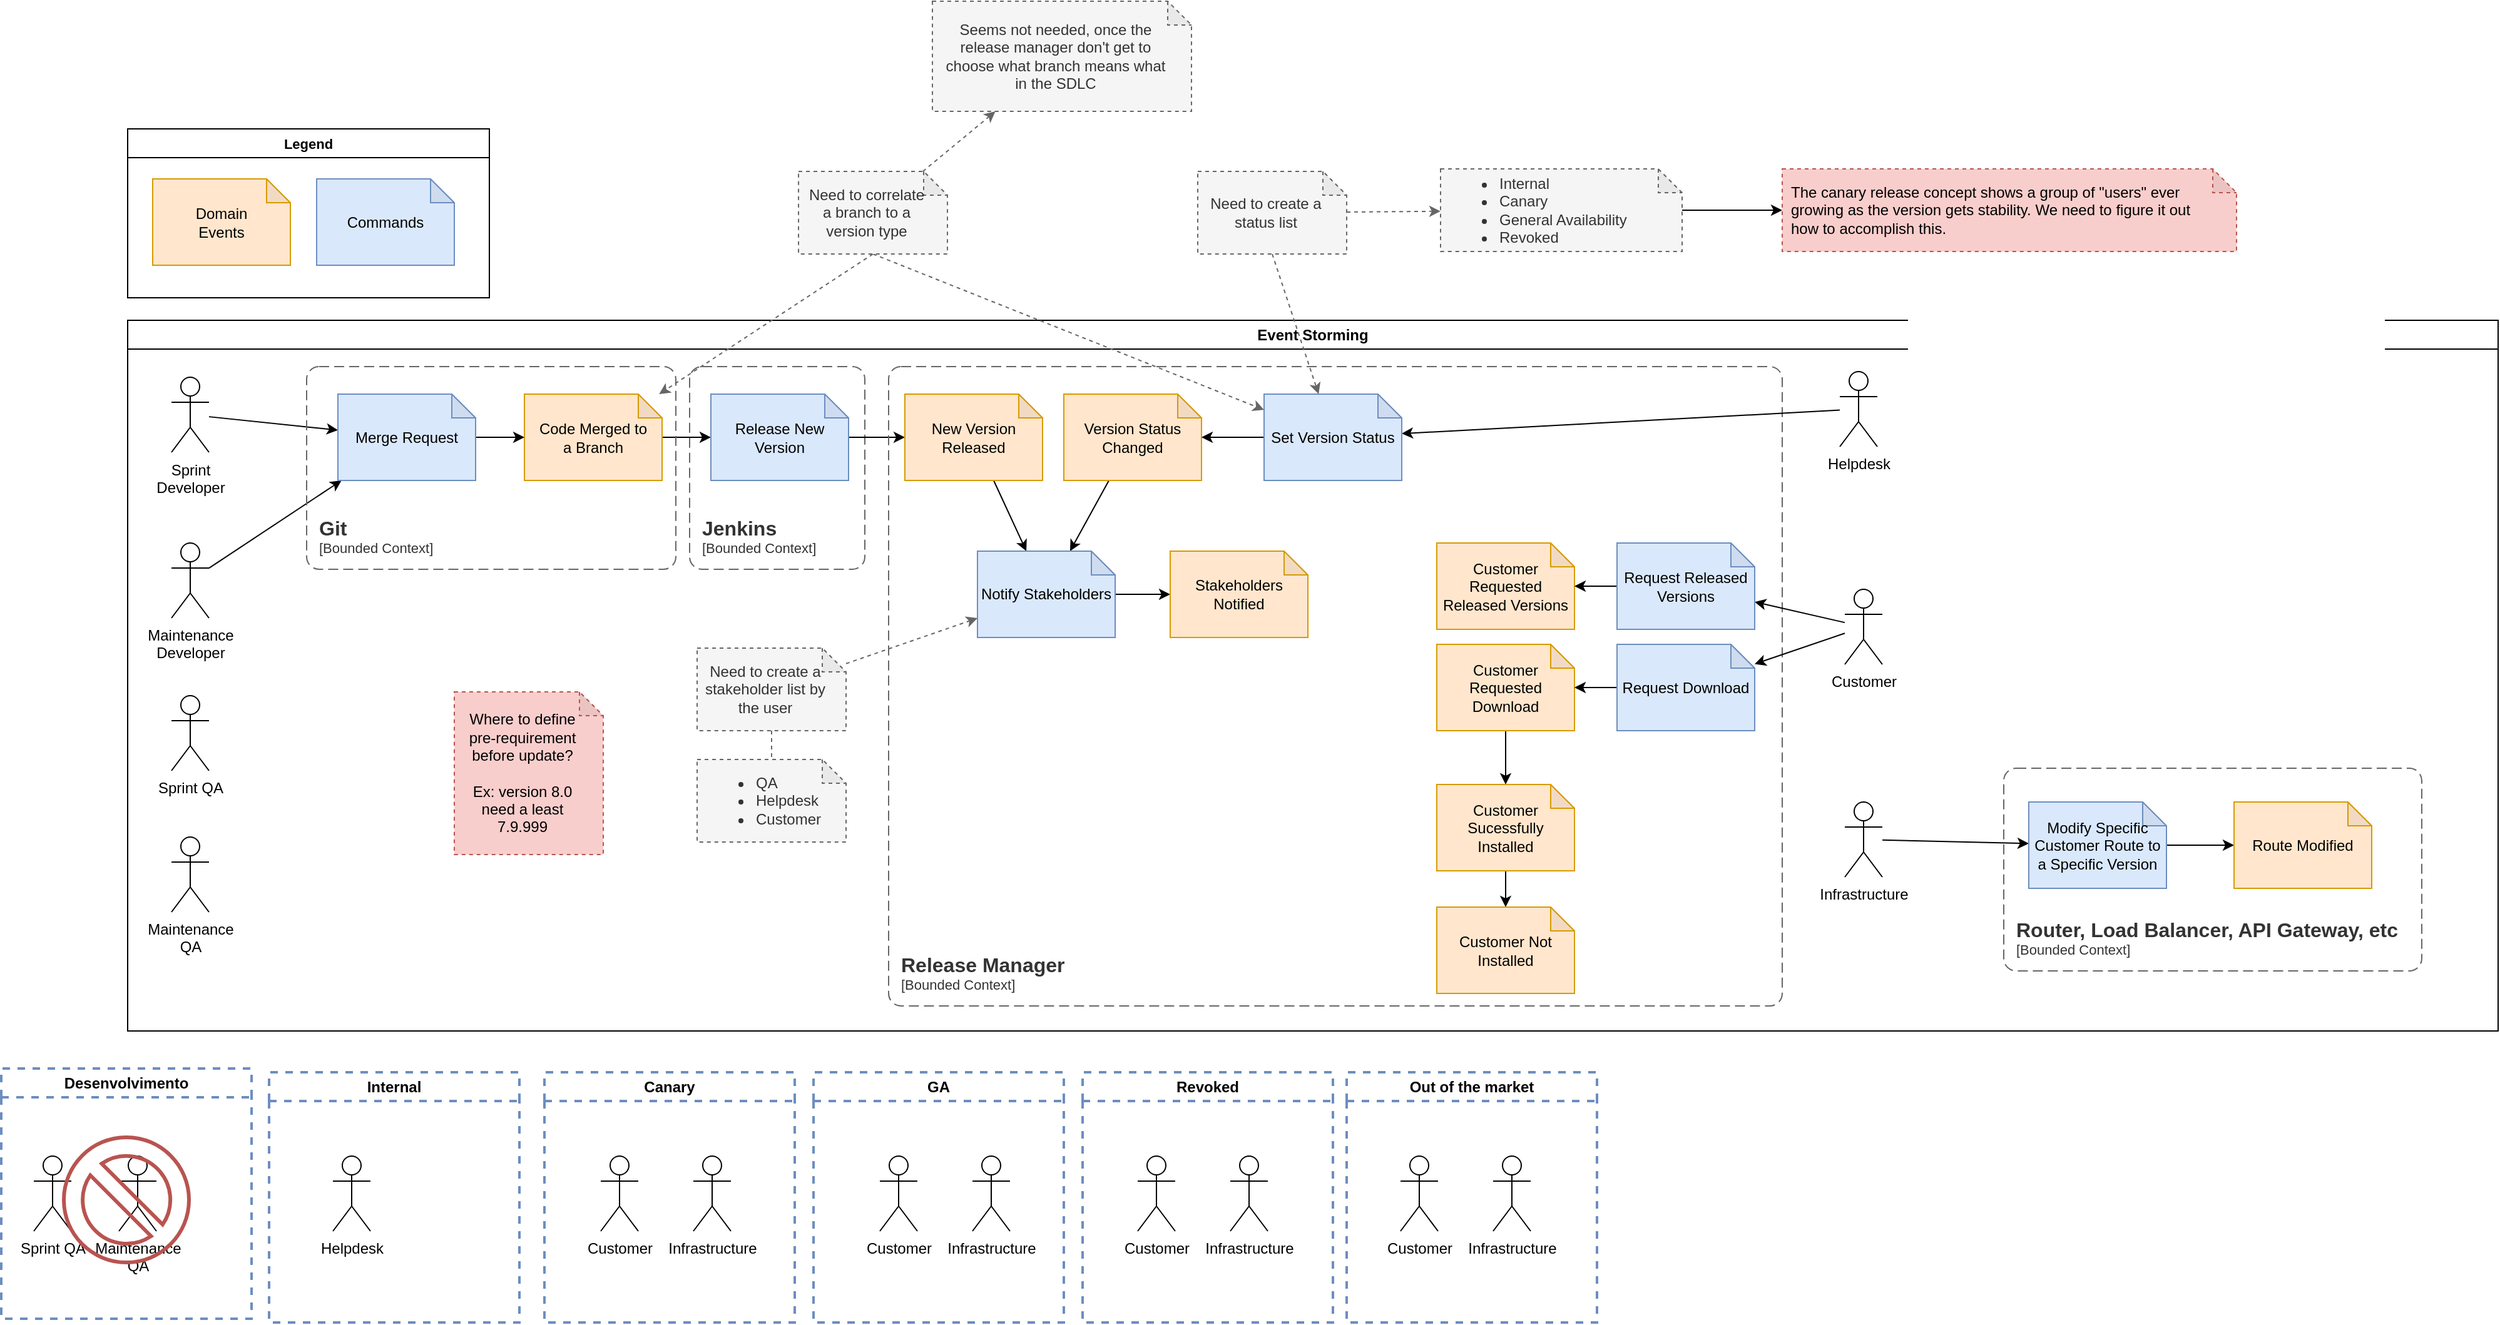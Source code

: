 <mxfile version="22.1.4" type="github" pages="3">
  <diagram name="Business" id="dzs-5oHj5AphAL6cpdhJ">
    <mxGraphModel dx="2903" dy="1352" grid="0" gridSize="10" guides="1" tooltips="1" connect="1" arrows="1" fold="1" page="0" pageScale="1" pageWidth="827" pageHeight="1169" math="0" shadow="0">
      <root>
        <mxCell id="0" />
        <mxCell id="1" parent="0" />
        <mxCell id="vdVrn63xV2FAy3u7jHGA-5" value="Event Storming" style="swimlane;whiteSpace=wrap;html=1;collapsible=0;" parent="1" vertex="1">
          <mxGeometry x="-80" y="12" width="1894" height="568" as="geometry" />
        </mxCell>
        <mxCell id="vdVrn63xV2FAy3u7jHGA-17" style="rounded=0;orthogonalLoop=1;jettySize=auto;html=1;" parent="vdVrn63xV2FAy3u7jHGA-5" source="vdVrn63xV2FAy3u7jHGA-1" target="vdVrn63xV2FAy3u7jHGA-14" edge="1">
          <mxGeometry relative="1" as="geometry" />
        </mxCell>
        <mxCell id="vdVrn63xV2FAy3u7jHGA-1" value="Sprint&lt;br&gt;Developer" style="shape=umlActor;verticalLabelPosition=bottom;verticalAlign=top;html=1;outlineConnect=0;" parent="vdVrn63xV2FAy3u7jHGA-5" vertex="1">
          <mxGeometry x="35" y="45.5" width="30" height="60" as="geometry" />
        </mxCell>
        <mxCell id="vdVrn63xV2FAy3u7jHGA-2" value="Sprint QA" style="shape=umlActor;verticalLabelPosition=bottom;verticalAlign=top;html=1;outlineConnect=0;" parent="vdVrn63xV2FAy3u7jHGA-5" vertex="1">
          <mxGeometry x="35" y="300" width="30" height="60" as="geometry" />
        </mxCell>
        <mxCell id="vdVrn63xV2FAy3u7jHGA-48" style="edgeStyle=none;shape=connector;rounded=0;orthogonalLoop=1;jettySize=auto;html=1;labelBackgroundColor=default;strokeColor=default;align=center;verticalAlign=middle;fontFamily=Helvetica;fontSize=11;fontColor=default;endArrow=classic;" parent="vdVrn63xV2FAy3u7jHGA-5" source="vdVrn63xV2FAy3u7jHGA-3" target="vdVrn63xV2FAy3u7jHGA-14" edge="1">
          <mxGeometry relative="1" as="geometry" />
        </mxCell>
        <mxCell id="vdVrn63xV2FAy3u7jHGA-3" value="Maintenance&lt;br&gt;Developer" style="shape=umlActor;verticalLabelPosition=bottom;verticalAlign=top;html=1;outlineConnect=0;" parent="vdVrn63xV2FAy3u7jHGA-5" vertex="1">
          <mxGeometry x="35" y="178" width="30" height="60" as="geometry" />
        </mxCell>
        <mxCell id="vdVrn63xV2FAy3u7jHGA-4" value="Maintenance&lt;br&gt;QA" style="shape=umlActor;verticalLabelPosition=bottom;verticalAlign=top;html=1;outlineConnect=0;" parent="vdVrn63xV2FAy3u7jHGA-5" vertex="1">
          <mxGeometry x="35" y="413" width="30" height="60" as="geometry" />
        </mxCell>
        <mxCell id="vdVrn63xV2FAy3u7jHGA-21" style="edgeStyle=none;shape=connector;rounded=0;orthogonalLoop=1;jettySize=auto;html=1;labelBackgroundColor=default;strokeColor=default;align=center;verticalAlign=middle;fontFamily=Helvetica;fontSize=11;fontColor=default;endArrow=classic;" parent="vdVrn63xV2FAy3u7jHGA-5" source="vdVrn63xV2FAy3u7jHGA-8" target="vdVrn63xV2FAy3u7jHGA-15" edge="1">
          <mxGeometry relative="1" as="geometry" />
        </mxCell>
        <mxCell id="vdVrn63xV2FAy3u7jHGA-8" value="Code Merged to&lt;br&gt;a Branch" style="shape=note;whiteSpace=wrap;html=1;backgroundOutline=1;darkOpacity=0.05;size=19;fillColor=#ffe6cc;strokeColor=#d79b00;" parent="vdVrn63xV2FAy3u7jHGA-5" vertex="1">
          <mxGeometry x="317" y="59" width="110" height="69" as="geometry" />
        </mxCell>
        <object placeholders="1" c4Name="Jenkins" c4Type="ContainerScopeBoundary" c4Application="Bounded Context" label="&lt;font style=&quot;font-size: 16px&quot;&gt;&lt;b&gt;&lt;div style=&quot;text-align: left&quot;&gt;%c4Name%&lt;/div&gt;&lt;/b&gt;&lt;/font&gt;&lt;div style=&quot;text-align: left&quot;&gt;[%c4Application%]&lt;/div&gt;" id="vdVrn63xV2FAy3u7jHGA-13">
          <mxCell style="rounded=1;fontSize=11;whiteSpace=wrap;html=1;dashed=1;arcSize=20;fillColor=none;strokeColor=#666666;fontColor=#333333;labelBackgroundColor=none;align=left;verticalAlign=bottom;labelBorderColor=none;spacingTop=0;spacing=10;dashPattern=8 4;metaEdit=1;rotatable=0;perimeter=rectanglePerimeter;noLabel=0;labelPadding=0;allowArrows=0;connectable=0;expand=0;recursiveResize=0;editable=1;pointerEvents=0;absoluteArcSize=1;points=[[0.25,0,0],[0.5,0,0],[0.75,0,0],[1,0.25,0],[1,0.5,0],[1,0.75,0],[0.75,1,0],[0.5,1,0],[0.25,1,0],[0,0.75,0],[0,0.5,0],[0,0.25,0]];" parent="vdVrn63xV2FAy3u7jHGA-5" vertex="1">
            <mxGeometry x="449" y="37" width="140" height="162" as="geometry" />
          </mxCell>
        </object>
        <mxCell id="vdVrn63xV2FAy3u7jHGA-20" style="edgeStyle=none;shape=connector;rounded=0;orthogonalLoop=1;jettySize=auto;html=1;labelBackgroundColor=default;strokeColor=default;align=center;verticalAlign=middle;fontFamily=Helvetica;fontSize=11;fontColor=default;endArrow=classic;" parent="vdVrn63xV2FAy3u7jHGA-5" source="vdVrn63xV2FAy3u7jHGA-14" target="vdVrn63xV2FAy3u7jHGA-8" edge="1">
          <mxGeometry relative="1" as="geometry" />
        </mxCell>
        <mxCell id="vdVrn63xV2FAy3u7jHGA-14" value="Merge Request" style="shape=note;whiteSpace=wrap;html=1;backgroundOutline=1;darkOpacity=0.05;size=19;fillColor=#dae8fc;strokeColor=#6c8ebf;" parent="vdVrn63xV2FAy3u7jHGA-5" vertex="1">
          <mxGeometry x="168" y="59" width="110" height="69" as="geometry" />
        </mxCell>
        <mxCell id="vdVrn63xV2FAy3u7jHGA-40" style="edgeStyle=none;shape=connector;rounded=0;orthogonalLoop=1;jettySize=auto;html=1;labelBackgroundColor=default;strokeColor=default;align=center;verticalAlign=middle;fontFamily=Helvetica;fontSize=11;fontColor=default;endArrow=classic;" parent="vdVrn63xV2FAy3u7jHGA-5" source="vdVrn63xV2FAy3u7jHGA-15" target="vdVrn63xV2FAy3u7jHGA-37" edge="1">
          <mxGeometry relative="1" as="geometry" />
        </mxCell>
        <mxCell id="vdVrn63xV2FAy3u7jHGA-15" value="Release New Version" style="shape=note;whiteSpace=wrap;html=1;backgroundOutline=1;darkOpacity=0.05;size=19;fillColor=#dae8fc;strokeColor=#6c8ebf;" parent="vdVrn63xV2FAy3u7jHGA-5" vertex="1">
          <mxGeometry x="466" y="59" width="110" height="69" as="geometry" />
        </mxCell>
        <object placeholders="1" c4Name="Git" c4Type="ContainerScopeBoundary" c4Application="Bounded Context" label="&lt;font style=&quot;font-size: 16px&quot;&gt;&lt;b&gt;&lt;div style=&quot;text-align: left&quot;&gt;%c4Name%&lt;/div&gt;&lt;/b&gt;&lt;/font&gt;&lt;div style=&quot;text-align: left&quot;&gt;[%c4Application%]&lt;/div&gt;" id="vdVrn63xV2FAy3u7jHGA-22">
          <mxCell style="rounded=1;fontSize=11;whiteSpace=wrap;html=1;dashed=1;arcSize=20;fillColor=none;strokeColor=#666666;fontColor=#333333;labelBackgroundColor=none;align=left;verticalAlign=bottom;labelBorderColor=none;spacingTop=0;spacing=10;dashPattern=8 4;metaEdit=1;rotatable=0;perimeter=rectanglePerimeter;noLabel=0;labelPadding=0;allowArrows=0;connectable=0;expand=0;recursiveResize=0;editable=1;pointerEvents=0;absoluteArcSize=1;points=[[0.25,0,0],[0.5,0,0],[0.75,0,0],[1,0.25,0],[1,0.5,0],[1,0.75,0],[0.75,1,0],[0.5,1,0],[0.25,1,0],[0,0.75,0],[0,0.5,0],[0,0.25,0]];" parent="vdVrn63xV2FAy3u7jHGA-5" vertex="1">
            <mxGeometry x="143" y="37" width="295" height="162" as="geometry" />
          </mxCell>
        </object>
        <object placeholders="1" c4Name="Release Manager" c4Type="ContainerScopeBoundary" c4Application="Bounded Context" label="&lt;font style=&quot;font-size: 16px&quot;&gt;&lt;b&gt;&lt;div style=&quot;text-align: left&quot;&gt;%c4Name%&lt;/div&gt;&lt;/b&gt;&lt;/font&gt;&lt;div style=&quot;text-align: left&quot;&gt;[%c4Application%]&lt;/div&gt;" id="vdVrn63xV2FAy3u7jHGA-23">
          <mxCell style="rounded=1;fontSize=11;whiteSpace=wrap;html=1;dashed=1;arcSize=20;fillColor=none;strokeColor=#666666;fontColor=#333333;labelBackgroundColor=none;align=left;verticalAlign=bottom;labelBorderColor=none;spacingTop=0;spacing=10;dashPattern=8 4;metaEdit=1;rotatable=0;perimeter=rectanglePerimeter;noLabel=0;labelPadding=0;allowArrows=0;connectable=0;expand=0;recursiveResize=0;editable=1;pointerEvents=0;absoluteArcSize=1;points=[[0.25,0,0],[0.5,0,0],[0.75,0,0],[1,0.25,0],[1,0.5,0],[1,0.75,0],[0.75,1,0],[0.5,1,0],[0.25,1,0],[0,0.75,0],[0,0.5,0],[0,0.25,0]];" parent="vdVrn63xV2FAy3u7jHGA-5" vertex="1">
            <mxGeometry x="608" y="37" width="714" height="511" as="geometry" />
          </mxCell>
        </object>
        <mxCell id="vdVrn63xV2FAy3u7jHGA-35" style="edgeStyle=none;shape=connector;rounded=0;orthogonalLoop=1;jettySize=auto;html=1;labelBackgroundColor=default;strokeColor=default;align=center;verticalAlign=middle;fontFamily=Helvetica;fontSize=11;fontColor=default;endArrow=classic;" parent="vdVrn63xV2FAy3u7jHGA-5" source="vdVrn63xV2FAy3u7jHGA-24" target="vdVrn63xV2FAy3u7jHGA-34" edge="1">
          <mxGeometry relative="1" as="geometry" />
        </mxCell>
        <mxCell id="vdVrn63xV2FAy3u7jHGA-24" value="Helpdesk" style="shape=umlActor;verticalLabelPosition=bottom;verticalAlign=top;html=1;outlineConnect=0;" parent="vdVrn63xV2FAy3u7jHGA-5" vertex="1">
          <mxGeometry x="1368" y="41" width="30" height="60" as="geometry" />
        </mxCell>
        <mxCell id="vdVrn63xV2FAy3u7jHGA-57" style="edgeStyle=none;shape=connector;rounded=0;orthogonalLoop=1;jettySize=auto;html=1;labelBackgroundColor=default;strokeColor=default;align=center;verticalAlign=middle;fontFamily=Helvetica;fontSize=11;fontColor=default;endArrow=classic;" parent="vdVrn63xV2FAy3u7jHGA-5" source="vdVrn63xV2FAy3u7jHGA-26" target="vdVrn63xV2FAy3u7jHGA-52" edge="1">
          <mxGeometry relative="1" as="geometry" />
        </mxCell>
        <mxCell id="vdVrn63xV2FAy3u7jHGA-58" style="edgeStyle=none;shape=connector;rounded=0;orthogonalLoop=1;jettySize=auto;html=1;labelBackgroundColor=default;strokeColor=default;align=center;verticalAlign=middle;fontFamily=Helvetica;fontSize=11;fontColor=default;endArrow=classic;" parent="vdVrn63xV2FAy3u7jHGA-5" source="vdVrn63xV2FAy3u7jHGA-26" target="vdVrn63xV2FAy3u7jHGA-54" edge="1">
          <mxGeometry relative="1" as="geometry" />
        </mxCell>
        <mxCell id="vdVrn63xV2FAy3u7jHGA-26" value="Customer" style="shape=umlActor;verticalLabelPosition=bottom;verticalAlign=top;html=1;outlineConnect=0;" parent="vdVrn63xV2FAy3u7jHGA-5" vertex="1">
          <mxGeometry x="1372" y="215" width="30" height="60" as="geometry" />
        </mxCell>
        <mxCell id="vdVrn63xV2FAy3u7jHGA-43" style="edgeStyle=none;shape=connector;rounded=0;orthogonalLoop=1;jettySize=auto;html=1;labelBackgroundColor=default;strokeColor=default;align=center;verticalAlign=middle;fontFamily=Helvetica;fontSize=11;fontColor=default;endArrow=classic;" parent="vdVrn63xV2FAy3u7jHGA-5" source="vdVrn63xV2FAy3u7jHGA-33" target="vdVrn63xV2FAy3u7jHGA-41" edge="1">
          <mxGeometry relative="1" as="geometry" />
        </mxCell>
        <mxCell id="vdVrn63xV2FAy3u7jHGA-33" value="Version Status Changed" style="shape=note;whiteSpace=wrap;html=1;backgroundOutline=1;darkOpacity=0.05;size=19;fillColor=#ffe6cc;strokeColor=#d79b00;" parent="vdVrn63xV2FAy3u7jHGA-5" vertex="1">
          <mxGeometry x="748" y="59" width="110" height="69" as="geometry" />
        </mxCell>
        <mxCell id="vdVrn63xV2FAy3u7jHGA-36" style="edgeStyle=none;shape=connector;rounded=0;orthogonalLoop=1;jettySize=auto;html=1;labelBackgroundColor=default;strokeColor=default;align=center;verticalAlign=middle;fontFamily=Helvetica;fontSize=11;fontColor=default;endArrow=classic;" parent="vdVrn63xV2FAy3u7jHGA-5" source="vdVrn63xV2FAy3u7jHGA-34" target="vdVrn63xV2FAy3u7jHGA-33" edge="1">
          <mxGeometry relative="1" as="geometry" />
        </mxCell>
        <mxCell id="vdVrn63xV2FAy3u7jHGA-34" value="Set Version Status" style="shape=note;whiteSpace=wrap;html=1;backgroundOutline=1;darkOpacity=0.05;size=19;fillColor=#dae8fc;strokeColor=#6c8ebf;" parent="vdVrn63xV2FAy3u7jHGA-5" vertex="1">
          <mxGeometry x="908" y="59" width="110" height="69" as="geometry" />
        </mxCell>
        <mxCell id="vdVrn63xV2FAy3u7jHGA-42" style="edgeStyle=none;shape=connector;rounded=0;orthogonalLoop=1;jettySize=auto;html=1;labelBackgroundColor=default;strokeColor=default;align=center;verticalAlign=middle;fontFamily=Helvetica;fontSize=11;fontColor=default;endArrow=classic;" parent="vdVrn63xV2FAy3u7jHGA-5" source="vdVrn63xV2FAy3u7jHGA-37" target="vdVrn63xV2FAy3u7jHGA-41" edge="1">
          <mxGeometry relative="1" as="geometry" />
        </mxCell>
        <mxCell id="vdVrn63xV2FAy3u7jHGA-37" value="New Version Released" style="shape=note;whiteSpace=wrap;html=1;backgroundOutline=1;darkOpacity=0.05;size=19;fillColor=#ffe6cc;strokeColor=#d79b00;" parent="vdVrn63xV2FAy3u7jHGA-5" vertex="1">
          <mxGeometry x="621" y="59" width="110" height="69" as="geometry" />
        </mxCell>
        <mxCell id="vdVrn63xV2FAy3u7jHGA-47" style="edgeStyle=none;shape=connector;rounded=0;orthogonalLoop=1;jettySize=auto;html=1;labelBackgroundColor=default;strokeColor=default;align=center;verticalAlign=middle;fontFamily=Helvetica;fontSize=11;fontColor=default;endArrow=classic;" parent="vdVrn63xV2FAy3u7jHGA-5" source="vdVrn63xV2FAy3u7jHGA-41" target="vdVrn63xV2FAy3u7jHGA-46" edge="1">
          <mxGeometry relative="1" as="geometry" />
        </mxCell>
        <mxCell id="vdVrn63xV2FAy3u7jHGA-41" value="Notify Stakeholders" style="shape=note;whiteSpace=wrap;html=1;backgroundOutline=1;darkOpacity=0.05;size=19;fillColor=#dae8fc;strokeColor=#6c8ebf;" parent="vdVrn63xV2FAy3u7jHGA-5" vertex="1">
          <mxGeometry x="679" y="184.5" width="110" height="69" as="geometry" />
        </mxCell>
        <mxCell id="vdVrn63xV2FAy3u7jHGA-46" value="Stakeholders&lt;br&gt;Notified" style="shape=note;whiteSpace=wrap;html=1;backgroundOutline=1;darkOpacity=0.05;size=19;fillColor=#ffe6cc;strokeColor=#d79b00;" parent="vdVrn63xV2FAy3u7jHGA-5" vertex="1">
          <mxGeometry x="833" y="184.5" width="110" height="69" as="geometry" />
        </mxCell>
        <mxCell id="vdVrn63xV2FAy3u7jHGA-51" value="Customer Requested Released Versions" style="shape=note;whiteSpace=wrap;html=1;backgroundOutline=1;darkOpacity=0.05;size=19;fillColor=#ffe6cc;strokeColor=#d79b00;" parent="vdVrn63xV2FAy3u7jHGA-5" vertex="1">
          <mxGeometry x="1046" y="178" width="110" height="69" as="geometry" />
        </mxCell>
        <mxCell id="vdVrn63xV2FAy3u7jHGA-55" style="edgeStyle=none;shape=connector;rounded=0;orthogonalLoop=1;jettySize=auto;html=1;labelBackgroundColor=default;strokeColor=default;align=center;verticalAlign=middle;fontFamily=Helvetica;fontSize=11;fontColor=default;endArrow=classic;" parent="vdVrn63xV2FAy3u7jHGA-5" source="vdVrn63xV2FAy3u7jHGA-52" target="vdVrn63xV2FAy3u7jHGA-51" edge="1">
          <mxGeometry relative="1" as="geometry" />
        </mxCell>
        <mxCell id="vdVrn63xV2FAy3u7jHGA-52" value="Request Released Versions" style="shape=note;whiteSpace=wrap;html=1;backgroundOutline=1;darkOpacity=0.05;size=19;fillColor=#dae8fc;strokeColor=#6c8ebf;" parent="vdVrn63xV2FAy3u7jHGA-5" vertex="1">
          <mxGeometry x="1190" y="178" width="110" height="69" as="geometry" />
        </mxCell>
        <mxCell id="vdVrn63xV2FAy3u7jHGA-75" style="edgeStyle=none;shape=connector;rounded=0;orthogonalLoop=1;jettySize=auto;html=1;labelBackgroundColor=default;strokeColor=default;align=center;verticalAlign=middle;fontFamily=Helvetica;fontSize=11;fontColor=default;endArrow=classic;" parent="vdVrn63xV2FAy3u7jHGA-5" source="vdVrn63xV2FAy3u7jHGA-53" target="vdVrn63xV2FAy3u7jHGA-73" edge="1">
          <mxGeometry relative="1" as="geometry" />
        </mxCell>
        <mxCell id="vdVrn63xV2FAy3u7jHGA-53" value="Customer Requested Download" style="shape=note;whiteSpace=wrap;html=1;backgroundOutline=1;darkOpacity=0.05;size=19;fillColor=#ffe6cc;strokeColor=#d79b00;" parent="vdVrn63xV2FAy3u7jHGA-5" vertex="1">
          <mxGeometry x="1046" y="259" width="110" height="69" as="geometry" />
        </mxCell>
        <mxCell id="vdVrn63xV2FAy3u7jHGA-56" style="edgeStyle=none;shape=connector;rounded=0;orthogonalLoop=1;jettySize=auto;html=1;labelBackgroundColor=default;strokeColor=default;align=center;verticalAlign=middle;fontFamily=Helvetica;fontSize=11;fontColor=default;endArrow=classic;" parent="vdVrn63xV2FAy3u7jHGA-5" source="vdVrn63xV2FAy3u7jHGA-54" target="vdVrn63xV2FAy3u7jHGA-53" edge="1">
          <mxGeometry relative="1" as="geometry" />
        </mxCell>
        <mxCell id="vdVrn63xV2FAy3u7jHGA-54" value="Request Download" style="shape=note;whiteSpace=wrap;html=1;backgroundOutline=1;darkOpacity=0.05;size=19;fillColor=#dae8fc;strokeColor=#6c8ebf;" parent="vdVrn63xV2FAy3u7jHGA-5" vertex="1">
          <mxGeometry x="1190" y="259" width="110" height="69" as="geometry" />
        </mxCell>
        <mxCell id="vdVrn63xV2FAy3u7jHGA-60" style="edgeStyle=none;shape=connector;rounded=0;orthogonalLoop=1;jettySize=auto;html=1;labelBackgroundColor=default;strokeColor=#666666;align=center;verticalAlign=middle;fontFamily=Helvetica;fontSize=11;fontColor=default;endArrow=classic;fillColor=#f5f5f5;dashed=1;" parent="vdVrn63xV2FAy3u7jHGA-5" source="vdVrn63xV2FAy3u7jHGA-59" target="vdVrn63xV2FAy3u7jHGA-41" edge="1">
          <mxGeometry relative="1" as="geometry" />
        </mxCell>
        <mxCell id="vdVrn63xV2FAy3u7jHGA-59" value="Need to create a stakeholder list by the user" style="shape=note;whiteSpace=wrap;html=1;backgroundOutline=1;darkOpacity=0.05;size=19;fillColor=#f5f5f5;strokeColor=#666666;fontColor=#333333;dashed=1;spacing=2;spacingRight=15;spacingLeft=5;" parent="vdVrn63xV2FAy3u7jHGA-5" vertex="1">
          <mxGeometry x="455" y="262" width="119" height="66" as="geometry" />
        </mxCell>
        <mxCell id="vdVrn63xV2FAy3u7jHGA-61" value="&lt;ul&gt;&lt;li&gt;&lt;span style=&quot;background-color: initial;&quot;&gt;QA&lt;/span&gt;&lt;/li&gt;&lt;li&gt;&lt;span style=&quot;background-color: initial;&quot;&gt;Helpdesk&lt;/span&gt;&lt;/li&gt;&lt;li&gt;&lt;span style=&quot;background-color: initial;&quot;&gt;Customer&lt;/span&gt;&lt;/li&gt;&lt;/ul&gt;" style="shape=note;whiteSpace=wrap;html=1;backgroundOutline=1;darkOpacity=0.05;size=19;fillColor=#f5f5f5;strokeColor=#666666;fontColor=#333333;dashed=1;spacing=2;spacingRight=15;spacingLeft=5;align=left;" parent="vdVrn63xV2FAy3u7jHGA-5" vertex="1">
          <mxGeometry x="455" y="351" width="119" height="66" as="geometry" />
        </mxCell>
        <mxCell id="vdVrn63xV2FAy3u7jHGA-62" style="edgeStyle=none;shape=connector;rounded=0;orthogonalLoop=1;jettySize=auto;html=1;labelBackgroundColor=default;strokeColor=#666666;align=center;verticalAlign=middle;fontFamily=Helvetica;fontSize=11;fontColor=default;endArrow=none;fillColor=#f5f5f5;endFill=0;dashed=1;" parent="vdVrn63xV2FAy3u7jHGA-5" source="vdVrn63xV2FAy3u7jHGA-59" target="vdVrn63xV2FAy3u7jHGA-61" edge="1">
          <mxGeometry relative="1" as="geometry" />
        </mxCell>
        <mxCell id="vdVrn63xV2FAy3u7jHGA-71" style="edgeStyle=none;shape=connector;rounded=0;orthogonalLoop=1;jettySize=auto;html=1;labelBackgroundColor=default;strokeColor=default;align=center;verticalAlign=middle;fontFamily=Helvetica;fontSize=11;fontColor=default;endArrow=classic;" parent="vdVrn63xV2FAy3u7jHGA-5" source="vdVrn63xV2FAy3u7jHGA-65" target="vdVrn63xV2FAy3u7jHGA-68" edge="1">
          <mxGeometry relative="1" as="geometry" />
        </mxCell>
        <mxCell id="vdVrn63xV2FAy3u7jHGA-65" value="Infrastructure" style="shape=umlActor;verticalLabelPosition=bottom;verticalAlign=top;html=1;outlineConnect=0;" parent="vdVrn63xV2FAy3u7jHGA-5" vertex="1">
          <mxGeometry x="1372" y="385" width="30" height="60" as="geometry" />
        </mxCell>
        <object placeholders="1" c4Name="Router, Load Balancer, API Gateway, etc" c4Type="ContainerScopeBoundary" c4Application="Bounded Context" label="&lt;font style=&quot;font-size: 16px&quot;&gt;&lt;b&gt;&lt;div style=&quot;text-align: left&quot;&gt;%c4Name%&lt;/div&gt;&lt;/b&gt;&lt;/font&gt;&lt;div style=&quot;text-align: left&quot;&gt;[%c4Application%]&lt;/div&gt;" id="vdVrn63xV2FAy3u7jHGA-67">
          <mxCell style="rounded=1;fontSize=11;whiteSpace=wrap;html=1;dashed=1;arcSize=20;fillColor=none;strokeColor=#666666;fontColor=#333333;labelBackgroundColor=none;align=left;verticalAlign=bottom;labelBorderColor=none;spacingTop=0;spacing=10;dashPattern=8 4;metaEdit=1;rotatable=0;perimeter=rectanglePerimeter;noLabel=0;labelPadding=0;allowArrows=0;connectable=0;expand=0;recursiveResize=0;editable=1;pointerEvents=0;absoluteArcSize=1;points=[[0.25,0,0],[0.5,0,0],[0.75,0,0],[1,0.25,0],[1,0.5,0],[1,0.75,0],[0.75,1,0],[0.5,1,0],[0.25,1,0],[0,0.75,0],[0,0.5,0],[0,0.25,0]];" parent="vdVrn63xV2FAy3u7jHGA-5" vertex="1">
            <mxGeometry x="1499" y="358" width="334" height="162" as="geometry" />
          </mxCell>
        </object>
        <mxCell id="vdVrn63xV2FAy3u7jHGA-70" style="edgeStyle=none;shape=connector;rounded=0;orthogonalLoop=1;jettySize=auto;html=1;labelBackgroundColor=default;strokeColor=default;align=center;verticalAlign=middle;fontFamily=Helvetica;fontSize=11;fontColor=default;endArrow=classic;" parent="vdVrn63xV2FAy3u7jHGA-5" source="vdVrn63xV2FAy3u7jHGA-68" target="vdVrn63xV2FAy3u7jHGA-69" edge="1">
          <mxGeometry relative="1" as="geometry" />
        </mxCell>
        <mxCell id="vdVrn63xV2FAy3u7jHGA-68" value="Modify Specific Customer Route to a Specific Version" style="shape=note;whiteSpace=wrap;html=1;backgroundOutline=1;darkOpacity=0.05;size=19;fillColor=#dae8fc;strokeColor=#6c8ebf;" parent="vdVrn63xV2FAy3u7jHGA-5" vertex="1">
          <mxGeometry x="1519" y="385" width="110" height="69" as="geometry" />
        </mxCell>
        <mxCell id="vdVrn63xV2FAy3u7jHGA-69" value="Route Modified" style="shape=note;whiteSpace=wrap;html=1;backgroundOutline=1;darkOpacity=0.05;size=19;fillColor=#ffe6cc;strokeColor=#d79b00;" parent="vdVrn63xV2FAy3u7jHGA-5" vertex="1">
          <mxGeometry x="1683" y="385" width="110" height="69" as="geometry" />
        </mxCell>
        <mxCell id="vdVrn63xV2FAy3u7jHGA-76" style="edgeStyle=none;shape=connector;rounded=0;orthogonalLoop=1;jettySize=auto;html=1;labelBackgroundColor=default;strokeColor=default;align=center;verticalAlign=middle;fontFamily=Helvetica;fontSize=11;fontColor=default;endArrow=classic;" parent="vdVrn63xV2FAy3u7jHGA-5" source="vdVrn63xV2FAy3u7jHGA-73" target="vdVrn63xV2FAy3u7jHGA-74" edge="1">
          <mxGeometry relative="1" as="geometry" />
        </mxCell>
        <mxCell id="vdVrn63xV2FAy3u7jHGA-73" value="Customer Sucessfully Installed" style="shape=note;whiteSpace=wrap;html=1;backgroundOutline=1;darkOpacity=0.05;size=19;fillColor=#ffe6cc;strokeColor=#d79b00;" parent="vdVrn63xV2FAy3u7jHGA-5" vertex="1">
          <mxGeometry x="1046" y="371" width="110" height="69" as="geometry" />
        </mxCell>
        <mxCell id="vdVrn63xV2FAy3u7jHGA-74" value="Customer Not Installed" style="shape=note;whiteSpace=wrap;html=1;backgroundOutline=1;darkOpacity=0.05;size=19;fillColor=#ffe6cc;strokeColor=#d79b00;" parent="vdVrn63xV2FAy3u7jHGA-5" vertex="1">
          <mxGeometry x="1046" y="469" width="110" height="69" as="geometry" />
        </mxCell>
        <mxCell id="ubLHuMJMwbCq2YLngC_D-1" value="Where to define pre-requirement before update?&lt;br&gt;&lt;br&gt;Ex: version 8.0 need a least 7.9.999" style="shape=note;whiteSpace=wrap;html=1;backgroundOutline=1;darkOpacity=0.05;size=19;fillColor=#f8cecc;strokeColor=#b85450;dashed=1;spacing=2;spacingRight=15;spacingLeft=5;" parent="vdVrn63xV2FAy3u7jHGA-5" vertex="1">
          <mxGeometry x="261" y="297" width="119" height="130" as="geometry" />
        </mxCell>
        <mxCell id="vdVrn63xV2FAy3u7jHGA-28" style="edgeStyle=none;shape=connector;rounded=0;orthogonalLoop=1;jettySize=auto;html=1;exitX=0.5;exitY=1;exitDx=0;exitDy=0;exitPerimeter=0;labelBackgroundColor=default;strokeColor=#666666;align=center;verticalAlign=middle;fontFamily=Helvetica;fontSize=11;fontColor=default;endArrow=classic;dashed=1;fillColor=#f5f5f5;" parent="1" source="vdVrn63xV2FAy3u7jHGA-27" target="vdVrn63xV2FAy3u7jHGA-34" edge="1">
          <mxGeometry relative="1" as="geometry" />
        </mxCell>
        <mxCell id="vdVrn63xV2FAy3u7jHGA-29" style="edgeStyle=none;shape=connector;rounded=0;orthogonalLoop=1;jettySize=auto;html=1;exitX=0.5;exitY=1;exitDx=0;exitDy=0;exitPerimeter=0;labelBackgroundColor=default;strokeColor=#666666;align=center;verticalAlign=middle;fontFamily=Helvetica;fontSize=11;fontColor=default;endArrow=classic;dashed=1;fillColor=#f5f5f5;" parent="1" source="vdVrn63xV2FAy3u7jHGA-27" target="vdVrn63xV2FAy3u7jHGA-8" edge="1">
          <mxGeometry relative="1" as="geometry" />
        </mxCell>
        <mxCell id="YVU-r6zSCAn4wSI1A_KT-2" style="rounded=0;orthogonalLoop=1;jettySize=auto;html=1;fillColor=#f5f5f5;strokeColor=#666666;dashed=1;" parent="1" source="vdVrn63xV2FAy3u7jHGA-27" target="YVU-r6zSCAn4wSI1A_KT-1" edge="1">
          <mxGeometry relative="1" as="geometry" />
        </mxCell>
        <mxCell id="vdVrn63xV2FAy3u7jHGA-27" value="Need to correlate a branch to a version type" style="shape=note;whiteSpace=wrap;html=1;backgroundOutline=1;darkOpacity=0.05;size=19;fillColor=#f5f5f5;strokeColor=#666666;fontColor=#333333;dashed=1;spacing=2;spacingRight=15;spacingLeft=5;" parent="1" vertex="1">
          <mxGeometry x="456" y="-107" width="119" height="66" as="geometry" />
        </mxCell>
        <mxCell id="vdVrn63xV2FAy3u7jHGA-39" style="edgeStyle=none;shape=connector;rounded=0;orthogonalLoop=1;jettySize=auto;html=1;exitX=0.5;exitY=1;exitDx=0;exitDy=0;exitPerimeter=0;labelBackgroundColor=default;strokeColor=#666666;align=center;verticalAlign=middle;fontFamily=Helvetica;fontSize=11;fontColor=default;endArrow=classic;fillColor=#f5f5f5;dashed=1;" parent="1" source="vdVrn63xV2FAy3u7jHGA-38" target="vdVrn63xV2FAy3u7jHGA-34" edge="1">
          <mxGeometry relative="1" as="geometry" />
        </mxCell>
        <mxCell id="vdVrn63xV2FAy3u7jHGA-64" style="edgeStyle=none;shape=connector;rounded=0;orthogonalLoop=1;jettySize=auto;html=1;labelBackgroundColor=default;strokeColor=#666666;align=center;verticalAlign=middle;fontFamily=Helvetica;fontSize=11;fontColor=default;endArrow=classic;dashed=1;fillColor=#f5f5f5;" parent="1" source="vdVrn63xV2FAy3u7jHGA-38" target="vdVrn63xV2FAy3u7jHGA-63" edge="1">
          <mxGeometry relative="1" as="geometry" />
        </mxCell>
        <mxCell id="vdVrn63xV2FAy3u7jHGA-38" value="Need to create a status list" style="shape=note;whiteSpace=wrap;html=1;backgroundOutline=1;darkOpacity=0.05;size=19;fillColor=#f5f5f5;strokeColor=#666666;fontColor=#333333;dashed=1;spacing=2;spacingRight=15;spacingLeft=5;" parent="1" vertex="1">
          <mxGeometry x="775" y="-107" width="119" height="66" as="geometry" />
        </mxCell>
        <mxCell id="vdVrn63xV2FAy3u7jHGA-50" value="Legend" style="swimlane;whiteSpace=wrap;html=1;fontFamily=Helvetica;fontSize=11;fontColor=default;" parent="1" vertex="1">
          <mxGeometry x="-80" y="-141" width="289" height="135" as="geometry" />
        </mxCell>
        <mxCell id="vdVrn63xV2FAy3u7jHGA-7" value="Commands" style="shape=note;whiteSpace=wrap;html=1;backgroundOutline=1;darkOpacity=0.05;size=19;fillColor=#dae8fc;strokeColor=#6c8ebf;" parent="vdVrn63xV2FAy3u7jHGA-50" vertex="1">
          <mxGeometry x="151" y="40" width="110" height="69" as="geometry" />
        </mxCell>
        <mxCell id="vdVrn63xV2FAy3u7jHGA-6" value="Domain&lt;br&gt;Events" style="shape=note;whiteSpace=wrap;html=1;backgroundOutline=1;darkOpacity=0.05;size=19;fillColor=#ffe6cc;strokeColor=#d79b00;" parent="vdVrn63xV2FAy3u7jHGA-50" vertex="1">
          <mxGeometry x="20" y="40" width="110" height="69" as="geometry" />
        </mxCell>
        <mxCell id="1CZC7OvYD-guRmMdbw7p-2" value="" style="edgeStyle=orthogonalEdgeStyle;rounded=0;orthogonalLoop=1;jettySize=auto;html=1;" parent="1" source="vdVrn63xV2FAy3u7jHGA-63" target="1CZC7OvYD-guRmMdbw7p-1" edge="1">
          <mxGeometry relative="1" as="geometry" />
        </mxCell>
        <mxCell id="vdVrn63xV2FAy3u7jHGA-63" value="&lt;ul&gt;&lt;li&gt;Internal&lt;/li&gt;&lt;li&gt;&lt;span style=&quot;background-color: initial;&quot;&gt;Canary&lt;/span&gt;&lt;/li&gt;&lt;li&gt;&lt;span style=&quot;background-color: initial;&quot;&gt;General Availability&lt;/span&gt;&lt;/li&gt;&lt;li&gt;Revoked&lt;/li&gt;&lt;/ul&gt;" style="shape=note;whiteSpace=wrap;html=1;backgroundOutline=1;darkOpacity=0.05;size=19;fillColor=#f5f5f5;strokeColor=#666666;fontColor=#333333;dashed=1;spacing=2;spacingRight=15;spacingLeft=5;align=left;" parent="1" vertex="1">
          <mxGeometry x="969" y="-109" width="193" height="66" as="geometry" />
        </mxCell>
        <mxCell id="1CZC7OvYD-guRmMdbw7p-1" value="The canary release concept shows a group of &quot;users&quot; ever growing as the version gets stability. We need to figure it out how to accomplish this." style="shape=note;whiteSpace=wrap;html=1;backgroundOutline=1;darkOpacity=0.05;size=19;fillColor=#f8cecc;strokeColor=#b85450;dashed=1;spacing=2;spacingRight=15;spacingLeft=5;align=left;" parent="1" vertex="1">
          <mxGeometry x="1242" y="-109" width="363" height="66" as="geometry" />
        </mxCell>
        <mxCell id="YVU-r6zSCAn4wSI1A_KT-1" value="Seems not needed, once the release manager don&#39;t get to choose what branch means what in the SDLC" style="shape=note;whiteSpace=wrap;html=1;backgroundOutline=1;darkOpacity=0.05;size=19;fillColor=#f5f5f5;strokeColor=#666666;fontColor=#333333;dashed=1;spacing=2;spacingRight=15;spacingLeft=5;" parent="1" vertex="1">
          <mxGeometry x="563" y="-243" width="207" height="88" as="geometry" />
        </mxCell>
        <mxCell id="mTP97ibVAcBnXhkIijot-2" value="Internal" style="swimlane;whiteSpace=wrap;html=1;dashed=1;strokeWidth=2;fillColor=none;strokeColor=#6c8ebf;" vertex="1" parent="1">
          <mxGeometry x="33" y="613" width="200" height="200" as="geometry" />
        </mxCell>
        <mxCell id="mTP97ibVAcBnXhkIijot-7" value="Helpdesk" style="shape=umlActor;verticalLabelPosition=bottom;verticalAlign=top;html=1;outlineConnect=0;" vertex="1" parent="mTP97ibVAcBnXhkIijot-2">
          <mxGeometry x="51" y="67" width="30" height="60" as="geometry" />
        </mxCell>
        <mxCell id="mTP97ibVAcBnXhkIijot-3" value="Canary" style="swimlane;whiteSpace=wrap;html=1;dashed=1;strokeWidth=2;fillColor=none;strokeColor=#6c8ebf;" vertex="1" parent="1">
          <mxGeometry x="253" y="613" width="200" height="200" as="geometry" />
        </mxCell>
        <mxCell id="mTP97ibVAcBnXhkIijot-14" value="Customer" style="shape=umlActor;verticalLabelPosition=bottom;verticalAlign=top;html=1;outlineConnect=0;" vertex="1" parent="mTP97ibVAcBnXhkIijot-3">
          <mxGeometry x="45" y="67" width="30" height="60" as="geometry" />
        </mxCell>
        <mxCell id="mTP97ibVAcBnXhkIijot-15" value="Infrastructure" style="shape=umlActor;verticalLabelPosition=bottom;verticalAlign=top;html=1;outlineConnect=0;" vertex="1" parent="mTP97ibVAcBnXhkIijot-3">
          <mxGeometry x="119" y="67" width="30" height="60" as="geometry" />
        </mxCell>
        <mxCell id="mTP97ibVAcBnXhkIijot-4" value="GA" style="swimlane;whiteSpace=wrap;html=1;dashed=1;strokeWidth=2;fillColor=none;strokeColor=#6c8ebf;" vertex="1" parent="1">
          <mxGeometry x="468" y="613" width="200" height="200" as="geometry" />
        </mxCell>
        <mxCell id="mTP97ibVAcBnXhkIijot-16" value="Customer" style="shape=umlActor;verticalLabelPosition=bottom;verticalAlign=top;html=1;outlineConnect=0;" vertex="1" parent="mTP97ibVAcBnXhkIijot-4">
          <mxGeometry x="53" y="67" width="30" height="60" as="geometry" />
        </mxCell>
        <mxCell id="mTP97ibVAcBnXhkIijot-17" value="Infrastructure" style="shape=umlActor;verticalLabelPosition=bottom;verticalAlign=top;html=1;outlineConnect=0;" vertex="1" parent="mTP97ibVAcBnXhkIijot-4">
          <mxGeometry x="127" y="67" width="30" height="60" as="geometry" />
        </mxCell>
        <mxCell id="mTP97ibVAcBnXhkIijot-5" value="Revoked" style="swimlane;whiteSpace=wrap;html=1;dashed=1;strokeWidth=2;fillColor=none;strokeColor=#6c8ebf;" vertex="1" parent="1">
          <mxGeometry x="683" y="613" width="200" height="200" as="geometry" />
        </mxCell>
        <mxCell id="mTP97ibVAcBnXhkIijot-18" value="Customer" style="shape=umlActor;verticalLabelPosition=bottom;verticalAlign=top;html=1;outlineConnect=0;" vertex="1" parent="mTP97ibVAcBnXhkIijot-5">
          <mxGeometry x="44" y="67" width="30" height="60" as="geometry" />
        </mxCell>
        <mxCell id="mTP97ibVAcBnXhkIijot-19" value="Infrastructure" style="shape=umlActor;verticalLabelPosition=bottom;verticalAlign=top;html=1;outlineConnect=0;" vertex="1" parent="mTP97ibVAcBnXhkIijot-5">
          <mxGeometry x="118" y="67" width="30" height="60" as="geometry" />
        </mxCell>
        <mxCell id="mTP97ibVAcBnXhkIijot-6" value="Out of the market" style="swimlane;whiteSpace=wrap;html=1;dashed=1;strokeWidth=2;fillColor=none;strokeColor=#6c8ebf;" vertex="1" parent="1">
          <mxGeometry x="894" y="613" width="200" height="200" as="geometry" />
        </mxCell>
        <mxCell id="mTP97ibVAcBnXhkIijot-20" value="Customer" style="shape=umlActor;verticalLabelPosition=bottom;verticalAlign=top;html=1;outlineConnect=0;" vertex="1" parent="mTP97ibVAcBnXhkIijot-6">
          <mxGeometry x="43" y="67" width="30" height="60" as="geometry" />
        </mxCell>
        <mxCell id="mTP97ibVAcBnXhkIijot-21" value="Infrastructure" style="shape=umlActor;verticalLabelPosition=bottom;verticalAlign=top;html=1;outlineConnect=0;" vertex="1" parent="mTP97ibVAcBnXhkIijot-6">
          <mxGeometry x="117" y="67" width="30" height="60" as="geometry" />
        </mxCell>
        <mxCell id="mTP97ibVAcBnXhkIijot-8" value="Desenvolvimento" style="swimlane;whiteSpace=wrap;html=1;dashed=1;strokeWidth=2;fillColor=none;strokeColor=#6c8ebf;" vertex="1" parent="1">
          <mxGeometry x="-181" y="610" width="200" height="200" as="geometry" />
        </mxCell>
        <mxCell id="mTP97ibVAcBnXhkIijot-11" value="Sprint QA" style="shape=umlActor;verticalLabelPosition=bottom;verticalAlign=top;html=1;outlineConnect=0;" vertex="1" parent="mTP97ibVAcBnXhkIijot-8">
          <mxGeometry x="26" y="70" width="30" height="60" as="geometry" />
        </mxCell>
        <mxCell id="mTP97ibVAcBnXhkIijot-12" value="Maintenance&lt;br&gt;QA" style="shape=umlActor;verticalLabelPosition=bottom;verticalAlign=top;html=1;outlineConnect=0;" vertex="1" parent="mTP97ibVAcBnXhkIijot-8">
          <mxGeometry x="94" y="70" width="30" height="60" as="geometry" />
        </mxCell>
        <mxCell id="mTP97ibVAcBnXhkIijot-23" value="" style="verticalLabelPosition=bottom;verticalAlign=top;html=1;shape=mxgraph.basic.no_symbol;fillColor=none;strokeColor=#b85450;strokeWidth=3;" vertex="1" parent="mTP97ibVAcBnXhkIijot-8">
          <mxGeometry x="50" y="55" width="100" height="100" as="geometry" />
        </mxCell>
      </root>
    </mxGraphModel>
  </diagram>
  <diagram id="IUaQn7NjpMRTcZSBrlwW" name="Release Version Management">
    <mxGraphModel dx="2302" dy="571" grid="0" gridSize="10" guides="1" tooltips="1" connect="1" arrows="1" fold="1" page="0" pageScale="1" pageWidth="827" pageHeight="1169" math="0" shadow="0">
      <root>
        <mxCell id="0" />
        <mxCell id="1" parent="0" />
        <mxCell id="Jyow1THzykG0gLUQuOR3-136" value="&lt;b&gt;&lt;font style=&quot;font-size: 20px&quot;&gt;Release Version&lt;/font&gt;&lt;/b&gt;&lt;font color=&quot;#6c767d&quot;&gt;&lt;b&gt;&lt;font style=&quot;font-size: 14px;&quot;&gt;&lt;br style=&quot;font-size: 10px&quot;&gt;Manage version release by product and customer&lt;br&gt;&lt;/font&gt;&lt;/b&gt;&lt;/font&gt;&lt;br style=&quot;font-size: 14px&quot;&gt;" style="html=1;shadow=0;dashed=0;shape=mxgraph.bootstrap.rrect;rSize=5;strokeColor=#DFDFDF;html=1;whiteSpace=wrap;fillColor=#ffffff;fontColor=#000000;verticalAlign=top;align=left;spacing=20;fontSize=14;connectable=0;allowArrows=0;recursiveResize=0;" vertex="1" parent="1">
          <mxGeometry x="-792" y="193" width="961" height="462" as="geometry" />
        </mxCell>
        <mxCell id="Jyow1THzykG0gLUQuOR3-131" value="Cancel" style="html=1;shadow=0;dashed=0;shape=mxgraph.bootstrap.rrect;rSize=5;strokeColor=none;strokeWidth=1;fillColor=#6C767D;fontColor=#FFFFFF;whiteSpace=wrap;align=center;verticalAlign=middle;spacingLeft=0;fontStyle=0;fontSize=16;spacing=5;" vertex="1" parent="Jyow1THzykG0gLUQuOR3-136">
          <mxGeometry x="724" y="393.001" width="100" height="38.864" as="geometry" />
        </mxCell>
        <mxCell id="Jyow1THzykG0gLUQuOR3-130" value="Release" style="html=1;shadow=0;dashed=0;shape=mxgraph.bootstrap.rrect;rSize=5;strokeColor=none;strokeWidth=1;fillColor=#0085FC;fontColor=#FFFFFF;whiteSpace=wrap;align=center;verticalAlign=middle;spacingLeft=0;fontStyle=0;fontSize=16;spacing=5;" vertex="1" parent="Jyow1THzykG0gLUQuOR3-136">
          <mxGeometry x="841" y="393.001" width="80" height="38.864" as="geometry" />
        </mxCell>
        <mxCell id="Jyow1THzykG0gLUQuOR3-139" value="&lt;b&gt;&lt;font style=&quot;font-size: 20px&quot;&gt;Select one Product&lt;br&gt;&lt;/font&gt;&lt;/b&gt;&lt;br&gt;&lt;br&gt;&lt;br&gt;&lt;br&gt;&lt;br&gt;&lt;br&gt;&lt;br&gt;&lt;br&gt;." style="html=1;shadow=0;dashed=0;shape=mxgraph.bootstrap.rrect;rSize=5;strokeColor=#1CA5B8;html=1;whiteSpace=wrap;fillColor=#ffffff;fontColor=#1CA5B8;verticalAlign=bottom;align=left;spacing=20;spacingBottom=0;fontSize=14;recursiveResize=0;" vertex="1" parent="Jyow1THzykG0gLUQuOR3-136">
          <mxGeometry x="19" y="75" width="202" height="277" as="geometry" />
        </mxCell>
        <mxCell id="Jyow1THzykG0gLUQuOR3-140" value="Product" style="html=1;shadow=0;dashed=0;shape=mxgraph.bootstrap.topButton;rSize=5;perimeter=none;whiteSpace=wrap;fillColor=#F7F7F7;strokeColor=#1CA5B8;fontColor=#6C767D;resizeWidth=1;fontSize=18;align=left;spacing=20;" vertex="1" parent="Jyow1THzykG0gLUQuOR3-139">
          <mxGeometry width="202" height="50" relative="1" as="geometry" />
        </mxCell>
        <mxCell id="Jyow1THzykG0gLUQuOR3-132" value="" style="html=1;shadow=0;dashed=0;shape=mxgraph.bootstrap.rrect;rSize=5;fillColor=#ffffff;strokeColor=#999999;" vertex="1" parent="Jyow1THzykG0gLUQuOR3-139">
          <mxGeometry x="19" y="110" width="170" height="110" as="geometry" />
        </mxCell>
        <mxCell id="Jyow1THzykG0gLUQuOR3-133" value="Lojinha-v7" style="fillColor=none;strokeColor=none;align=left;spacing=20;fontSize=14;" vertex="1" parent="Jyow1THzykG0gLUQuOR3-132">
          <mxGeometry width="170" height="30" relative="1" as="geometry">
            <mxPoint y="10" as="offset" />
          </mxGeometry>
        </mxCell>
        <mxCell id="Jyow1THzykG0gLUQuOR3-134" value="Lojinha-v8" style="fillColor=#0085FC;strokeColor=none;fontColor=#ffffff;align=left;spacing=20;fontSize=14;sketch=0;" vertex="1" parent="Jyow1THzykG0gLUQuOR3-132">
          <mxGeometry width="170" height="30" relative="1" as="geometry">
            <mxPoint y="40" as="offset" />
          </mxGeometry>
        </mxCell>
        <mxCell id="Jyow1THzykG0gLUQuOR3-135" value="Farmacy-v1" style="fillColor=none;strokeColor=none;align=left;spacing=20;fontSize=14;" vertex="1" parent="Jyow1THzykG0gLUQuOR3-132">
          <mxGeometry width="170" height="30" relative="1" as="geometry">
            <mxPoint y="70" as="offset" />
          </mxGeometry>
        </mxCell>
        <mxCell id="Jyow1THzykG0gLUQuOR3-141" value="&lt;b&gt;&lt;font style=&quot;font-size: 20px&quot;&gt;Select a&lt;br&gt;Version&lt;br&gt;&lt;/font&gt;&lt;/b&gt;&lt;br&gt;&lt;br&gt;&lt;br&gt;&lt;br&gt;&lt;br&gt;&lt;br&gt;&lt;br&gt;&lt;br&gt;." style="html=1;shadow=0;dashed=0;shape=mxgraph.bootstrap.rrect;rSize=5;strokeColor=#1CA5B8;html=1;whiteSpace=wrap;fillColor=#ffffff;fontColor=#1CA5B8;verticalAlign=bottom;align=left;spacing=20;spacingBottom=0;fontSize=14;recursiveResize=0;" vertex="1" parent="Jyow1THzykG0gLUQuOR3-136">
          <mxGeometry x="261" y="75" width="202" height="277" as="geometry" />
        </mxCell>
        <mxCell id="Jyow1THzykG0gLUQuOR3-142" value="Versions" style="html=1;shadow=0;dashed=0;shape=mxgraph.bootstrap.topButton;rSize=5;perimeter=none;whiteSpace=wrap;fillColor=#F7F7F7;strokeColor=#1CA5B8;fontColor=#6C767D;resizeWidth=1;fontSize=18;align=left;spacing=20;" vertex="1" parent="Jyow1THzykG0gLUQuOR3-141">
          <mxGeometry width="202" height="50" relative="1" as="geometry" />
        </mxCell>
        <mxCell id="Jyow1THzykG0gLUQuOR3-143" value="" style="html=1;shadow=0;dashed=0;shape=mxgraph.bootstrap.rrect;rSize=5;fillColor=#ffffff;strokeColor=#999999;" vertex="1" parent="Jyow1THzykG0gLUQuOR3-141">
          <mxGeometry x="19" y="110" width="170" height="110" as="geometry" />
        </mxCell>
        <mxCell id="Jyow1THzykG0gLUQuOR3-144" value="8.1.2.3" style="fillColor=none;strokeColor=none;align=left;spacing=20;fontSize=14;" vertex="1" parent="Jyow1THzykG0gLUQuOR3-143">
          <mxGeometry width="170" height="30" relative="1" as="geometry">
            <mxPoint y="10" as="offset" />
          </mxGeometry>
        </mxCell>
        <mxCell id="Jyow1THzykG0gLUQuOR3-145" value="8.2.0.0" style="fillColor=#0085FC;strokeColor=none;fontColor=#ffffff;align=left;spacing=20;fontSize=14;sketch=0;" vertex="1" parent="Jyow1THzykG0gLUQuOR3-143">
          <mxGeometry width="170" height="30" relative="1" as="geometry">
            <mxPoint y="40" as="offset" />
          </mxGeometry>
        </mxCell>
        <mxCell id="Jyow1THzykG0gLUQuOR3-152" value="&lt;b&gt;&lt;font style=&quot;font-size: 20px&quot;&gt;Select one or more Customers&lt;br&gt;&lt;/font&gt;&lt;/b&gt;&lt;br&gt;&lt;br&gt;&lt;br&gt;&lt;br&gt;&lt;br&gt;&lt;br&gt;&lt;br&gt;&lt;br&gt;." style="html=1;shadow=0;dashed=0;shape=mxgraph.bootstrap.rrect;rSize=5;strokeColor=#1CA5B8;html=1;whiteSpace=wrap;fillColor=#ffffff;fontColor=#1CA5B8;verticalAlign=bottom;align=left;spacing=20;spacingBottom=0;fontSize=14;recursiveResize=0;" vertex="1" parent="Jyow1THzykG0gLUQuOR3-136">
          <mxGeometry x="717" y="74" width="202" height="277" as="geometry" />
        </mxCell>
        <mxCell id="Jyow1THzykG0gLUQuOR3-153" value="Customer" style="html=1;shadow=0;dashed=0;shape=mxgraph.bootstrap.topButton;rSize=5;perimeter=none;whiteSpace=wrap;fillColor=#F7F7F7;strokeColor=#1CA5B8;fontColor=#6C767D;resizeWidth=1;fontSize=18;align=left;spacing=20;" vertex="1" parent="Jyow1THzykG0gLUQuOR3-152">
          <mxGeometry width="202" height="50" relative="1" as="geometry" />
        </mxCell>
        <mxCell id="Jyow1THzykG0gLUQuOR3-154" value="" style="html=1;shadow=0;dashed=0;shape=mxgraph.bootstrap.rrect;rSize=5;fillColor=#ffffff;strokeColor=#999999;" vertex="1" parent="Jyow1THzykG0gLUQuOR3-152">
          <mxGeometry x="18" y="110" width="170" height="110" as="geometry" />
        </mxCell>
        <mxCell id="Jyow1THzykG0gLUQuOR3-155" value="Customer A" style="fillColor=none;strokeColor=none;align=left;spacing=20;fontSize=14;" vertex="1" parent="Jyow1THzykG0gLUQuOR3-154">
          <mxGeometry width="170" height="30" relative="1" as="geometry">
            <mxPoint y="10" as="offset" />
          </mxGeometry>
        </mxCell>
        <mxCell id="Jyow1THzykG0gLUQuOR3-156" value="Customer B" style="align=left;spacing=20;fontSize=14;sketch=0;strokeColor=none;" vertex="1" parent="Jyow1THzykG0gLUQuOR3-154">
          <mxGeometry width="170" height="30" relative="1" as="geometry">
            <mxPoint y="40" as="offset" />
          </mxGeometry>
        </mxCell>
        <mxCell id="Jyow1THzykG0gLUQuOR3-161" value="" style="html=1;shadow=0;dashed=0;shape=mxgraph.bootstrap.checkbox2;labelPosition=right;verticalLabelPosition=middle;align=left;verticalAlign=middle;gradientColor=#DEDEDE;fillColor=#EDEDED;checked=0;spacing=5;checkedFill=#0085FC;checkedStroke=#ffffff;sketch=0;" vertex="1" parent="Jyow1THzykG0gLUQuOR3-154">
          <mxGeometry x="6" y="21" width="10" height="10" as="geometry" />
        </mxCell>
        <mxCell id="Jyow1THzykG0gLUQuOR3-162" value="" style="html=1;shadow=0;dashed=0;shape=mxgraph.bootstrap.checkbox2;labelPosition=right;verticalLabelPosition=middle;align=left;verticalAlign=middle;gradientColor=#DEDEDE;fillColor=#EDEDED;checked=0;spacing=5;checkedFill=#0085FC;checkedStroke=#ffffff;sketch=0;" vertex="1" parent="Jyow1THzykG0gLUQuOR3-154">
          <mxGeometry x="6" y="52" width="10" height="10" as="geometry" />
        </mxCell>
        <mxCell id="Jyow1THzykG0gLUQuOR3-163" value="&lt;b&gt;&lt;font style=&quot;font-size: 20px&quot;&gt;Select a Release&lt;br&gt;Status&lt;br&gt;&lt;/font&gt;&lt;/b&gt;&lt;br&gt;&lt;br&gt;&lt;br&gt;&lt;br&gt;&lt;br&gt;&lt;br&gt;&lt;br&gt;&lt;br&gt;." style="html=1;shadow=0;dashed=0;shape=mxgraph.bootstrap.rrect;rSize=5;strokeColor=#1CA5B8;html=1;whiteSpace=wrap;fillColor=#ffffff;fontColor=#1CA5B8;verticalAlign=bottom;align=left;spacing=20;spacingBottom=0;fontSize=14;recursiveResize=0;" vertex="1" parent="Jyow1THzykG0gLUQuOR3-136">
          <mxGeometry x="488" y="76" width="202" height="277" as="geometry" />
        </mxCell>
        <mxCell id="Jyow1THzykG0gLUQuOR3-164" value="Release Status" style="html=1;shadow=0;dashed=0;shape=mxgraph.bootstrap.topButton;rSize=5;perimeter=none;whiteSpace=wrap;fillColor=#F7F7F7;strokeColor=#1CA5B8;fontColor=#6C767D;resizeWidth=1;fontSize=18;align=left;spacing=20;" vertex="1" parent="Jyow1THzykG0gLUQuOR3-163">
          <mxGeometry width="202" height="50" relative="1" as="geometry" />
        </mxCell>
        <mxCell id="Jyow1THzykG0gLUQuOR3-169" value="" style="html=1;shadow=0;dashed=0;shape=mxgraph.bootstrap.rrect;rSize=5;fillColor=#ffffff;strokeColor=#999999;" vertex="1" parent="Jyow1THzykG0gLUQuOR3-163">
          <mxGeometry x="16" y="109" width="170" height="110" as="geometry" />
        </mxCell>
        <mxCell id="Jyow1THzykG0gLUQuOR3-170" value="Internal" style="fillColor=none;strokeColor=none;align=left;spacing=20;fontSize=14;" vertex="1" parent="Jyow1THzykG0gLUQuOR3-169">
          <mxGeometry width="170" height="30" relative="1" as="geometry">
            <mxPoint y="10" as="offset" />
          </mxGeometry>
        </mxCell>
        <mxCell id="Jyow1THzykG0gLUQuOR3-171" value="Canary" style="fillColor=#0085FC;strokeColor=none;fontColor=#ffffff;align=left;spacing=20;fontSize=14;sketch=0;" vertex="1" parent="Jyow1THzykG0gLUQuOR3-169">
          <mxGeometry width="170" height="30" relative="1" as="geometry">
            <mxPoint y="40" as="offset" />
          </mxGeometry>
        </mxCell>
        <mxCell id="Jyow1THzykG0gLUQuOR3-172" value="General Availability" style="fillColor=none;strokeColor=none;align=left;spacing=20;fontSize=14;" vertex="1" parent="Jyow1THzykG0gLUQuOR3-169">
          <mxGeometry width="170" height="30" relative="1" as="geometry">
            <mxPoint y="70" as="offset" />
          </mxGeometry>
        </mxCell>
      </root>
    </mxGraphModel>
  </diagram>
  <diagram id="yV7DOxl5ZKo1QjZJ1ELq" name="Release Version FUP">
    <mxGraphModel dx="2381" dy="1001" grid="0" gridSize="10" guides="1" tooltips="1" connect="1" arrows="1" fold="1" page="0" pageScale="1" pageWidth="827" pageHeight="1169" math="0" shadow="0">
      <root>
        <mxCell id="0" />
        <mxCell id="1" parent="0" />
        <mxCell id="aszMP6AXRWz81Q7aNIXq-1" value="" style="html=1;shadow=0;dashed=0;shape=mxgraph.bootstrap.rrect;rSize=5;strokeColor=#6C767D;html=1;whiteSpace=wrap;fillColor=#ffffff;fontColor=#212529;verticalAlign=bottom;align=left;spacing=20;spacingBottom=0;fontSize=14;recursiveResize=0;" vertex="1" parent="1">
          <mxGeometry x="-340" y="-259" width="1018" height="599" as="geometry" />
        </mxCell>
        <mxCell id="aszMP6AXRWz81Q7aNIXq-2" value="Release Version Folow-up" style="html=1;shadow=0;dashed=0;shape=mxgraph.bootstrap.topButton;rSize=5;perimeter=none;whiteSpace=wrap;fillColor=#F7F7F7;strokeColor=#6C767D;fontColor=#6C767D;resizeWidth=1;fontSize=18;align=left;spacing=20;" vertex="1" parent="aszMP6AXRWz81Q7aNIXq-1">
          <mxGeometry width="1018" height="50" relative="1" as="geometry" />
        </mxCell>
        <mxCell id="1eMtjxULQF2DnBedk9p9-16" value="" style="html=1;shadow=0;dashed=0;shape=mxgraph.bootstrap.rrect;rSize=5;strokeColor=#6C767D;html=1;whiteSpace=wrap;fillColor=#ffffff;fontColor=#6C767D;verticalAlign=bottom;align=left;spacing=20;spacingBottom=0;fontSize=14;recursiveResize=0;" vertex="1" parent="aszMP6AXRWz81Q7aNIXq-1">
          <mxGeometry x="54" y="63" width="412" height="249" as="geometry" />
        </mxCell>
        <mxCell id="1eMtjxULQF2DnBedk9p9-17" value="Success Install by Product" style="html=1;shadow=0;dashed=0;shape=mxgraph.bootstrap.topButton;rSize=5;perimeter=none;whiteSpace=wrap;fillColor=#F7F7F7;strokeColor=#6C767D;fontColor=#6C767D;resizeWidth=1;fontSize=18;align=left;spacing=20;" vertex="1" parent="1eMtjxULQF2DnBedk9p9-16">
          <mxGeometry width="412" height="50" relative="1" as="geometry" />
        </mxCell>
        <mxCell id="aszMP6AXRWz81Q7aNIXq-3" value="&amp;nbsp;75%&amp;nbsp; &amp;nbsp; &amp;nbsp; &amp;nbsp; &amp;nbsp; &amp;nbsp; &amp;nbsp; Lojinha-v8" style="html=1;shadow=0;dashed=0;shape=mxgraph.bootstrap.rrect;rSize=5;strokeColor=none;html=1;whiteSpace=wrap;fillColor=#59AFFD;fontColor=#ffffff;align=right;spacing=10;" vertex="1" parent="1eMtjxULQF2DnBedk9p9-16">
          <mxGeometry x="30" y="83" width="184" height="40" as="geometry" />
        </mxCell>
        <mxCell id="aszMP6AXRWz81Q7aNIXq-4" value="" style="html=1;shadow=0;dashed=0;shape=mxgraph.basic.arc;startAngle=0.25;endAngle=1;strokeWidth=4;strokeColor=#ffffff;" vertex="1" parent="aszMP6AXRWz81Q7aNIXq-3">
          <mxGeometry y="0.5" width="20" height="20" relative="1" as="geometry">
            <mxPoint x="15" y="-10" as="offset" />
          </mxGeometry>
        </mxCell>
        <mxCell id="aszMP6AXRWz81Q7aNIXq-15" value="50%&amp;nbsp; &amp;nbsp; &amp;nbsp; &amp;nbsp; &amp;nbsp; &amp;nbsp; &amp;nbsp; Lojinha-v7" style="html=1;shadow=0;dashed=0;shape=mxgraph.bootstrap.rrect;rSize=5;strokeColor=none;html=1;whiteSpace=wrap;fillColor=#FFBC26;fontColor=#ffffff;align=right;spacing=10;" vertex="1" parent="1eMtjxULQF2DnBedk9p9-16">
          <mxGeometry x="30" y="132" width="184" height="40" as="geometry" />
        </mxCell>
        <mxCell id="aszMP6AXRWz81Q7aNIXq-16" value="" style="html=1;shadow=0;dashed=0;shape=mxgraph.basic.arc;startAngle=0.5;endAngle=1;strokeWidth=4;strokeColor=#ffffff;" vertex="1" parent="aszMP6AXRWz81Q7aNIXq-15">
          <mxGeometry y="0.5" width="20" height="20" relative="1" as="geometry">
            <mxPoint x="15" y="-10" as="offset" />
          </mxGeometry>
        </mxCell>
        <mxCell id="1eMtjxULQF2DnBedk9p9-4" value="10%&amp;nbsp; &amp;nbsp; &amp;nbsp; &amp;nbsp; &amp;nbsp; &amp;nbsp; &amp;nbsp; Farmacy-v1" style="html=1;shadow=0;dashed=0;shape=mxgraph.bootstrap.rrect;rSize=5;strokeColor=none;html=1;whiteSpace=wrap;fillColor=#DB2843;fontColor=#ffffff;align=right;spacing=10;" vertex="1" parent="1eMtjxULQF2DnBedk9p9-16">
          <mxGeometry x="30" y="183" width="184" height="40" as="geometry" />
        </mxCell>
        <mxCell id="1eMtjxULQF2DnBedk9p9-5" value="" style="html=1;shadow=0;dashed=0;shape=mxgraph.basic.arc;startAngle=0.909;endAngle=1;strokeWidth=4;strokeColor=#ffffff;" vertex="1" parent="1eMtjxULQF2DnBedk9p9-4">
          <mxGeometry y="0.5" width="20" height="20" relative="1" as="geometry">
            <mxPoint x="15" y="-10" as="offset" />
          </mxGeometry>
        </mxCell>
        <mxCell id="1eMtjxULQF2DnBedk9p9-18" value="120 days since the first release" style="text;html=1;strokeColor=none;fillColor=none;align=left;verticalAlign=middle;whiteSpace=wrap;rounded=0;" vertex="1" parent="1eMtjxULQF2DnBedk9p9-16">
          <mxGeometry x="225" y="88" width="173" height="30" as="geometry" />
        </mxCell>
        <mxCell id="1eMtjxULQF2DnBedk9p9-19" value="480 days since the first release" style="text;html=1;strokeColor=none;fillColor=none;align=left;verticalAlign=middle;whiteSpace=wrap;rounded=0;" vertex="1" parent="1eMtjxULQF2DnBedk9p9-16">
          <mxGeometry x="225" y="137" width="173" height="30" as="geometry" />
        </mxCell>
        <mxCell id="1eMtjxULQF2DnBedk9p9-20" value="10 days since the first release" style="text;html=1;strokeColor=none;fillColor=none;align=left;verticalAlign=middle;whiteSpace=wrap;rounded=0;" vertex="1" parent="1eMtjxULQF2DnBedk9p9-16">
          <mxGeometry x="225" y="188" width="173" height="30" as="geometry" />
        </mxCell>
        <mxCell id="1eMtjxULQF2DnBedk9p9-21" value="" style="html=1;shadow=0;dashed=0;shape=mxgraph.bootstrap.rrect;rSize=5;strokeColor=#6C767D;html=1;whiteSpace=wrap;fillColor=#ffffff;fontColor=#212529;verticalAlign=bottom;align=left;spacing=20;spacingBottom=0;fontSize=14;" vertex="1" parent="aszMP6AXRWz81Q7aNIXq-1">
          <mxGeometry x="511" y="65" width="467" height="250" as="geometry" />
        </mxCell>
        <mxCell id="1eMtjxULQF2DnBedk9p9-22" value="Customers Currently Installing" style="html=1;shadow=0;dashed=0;shape=mxgraph.bootstrap.topButton;rSize=5;perimeter=none;whiteSpace=wrap;fillColor=#F7F7F7;strokeColor=#6C767D;fontColor=#6C767D;resizeWidth=1;fontSize=18;align=left;spacing=20;" vertex="1" parent="1eMtjxULQF2DnBedk9p9-21">
          <mxGeometry width="467" height="50" relative="1" as="geometry" />
        </mxCell>
        <mxCell id="1eMtjxULQF2DnBedk9p9-24" value="Customer F: Waiting since 25/Out/2023 12:00am&lt;br&gt;(30 days from now)" style="html=1;shadow=0;dashed=0;shape=mxgraph.bootstrap.rrect;rSize=5;strokeColor=#B20000;strokeWidth=1;fillColor=#DB2843;whiteSpace=wrap;align=left;verticalAlign=middle;spacingLeft=10;fontSize=14;fontColor=#ffffff;" vertex="1" parent="1eMtjxULQF2DnBedk9p9-21">
          <mxGeometry x="13" y="83" width="392" height="40" as="geometry" />
        </mxCell>
        <mxCell id="1eMtjxULQF2DnBedk9p9-25" value="Customer Z: Waiting since 25/Nov/2023 2:00pm&lt;br&gt;(2 hours ago)" style="html=1;shadow=0;dashed=0;shape=mxgraph.bootstrap.rrect;rSize=5;strokeColor=#005700;strokeWidth=1;fillColor=#33A64C;fontColor=#ffffff;whiteSpace=wrap;align=left;verticalAlign=middle;spacingLeft=10;fontSize=14;" vertex="1" parent="1eMtjxULQF2DnBedk9p9-21">
          <mxGeometry x="13" y="123" width="392" height="40" as="geometry" />
        </mxCell>
        <mxCell id="1eMtjxULQF2DnBedk9p9-80" value="" style="html=1;shadow=0;dashed=0;shape=mxgraph.bootstrap.rrect;rSize=5;strokeColor=#DB2843;html=1;whiteSpace=wrap;fillColor=#ffffff;fontColor=#DB2843;verticalAlign=bottom;align=left;spacing=20;spacingBottom=0;fontSize=14;recursiveResize=0;" vertex="1" parent="aszMP6AXRWz81Q7aNIXq-1">
          <mxGeometry x="54" y="336" width="413" height="154" as="geometry" />
        </mxCell>
        <mxCell id="1eMtjxULQF2DnBedk9p9-81" value="Installation Fails" style="html=1;shadow=0;dashed=0;shape=mxgraph.bootstrap.topButton;rSize=5;perimeter=none;whiteSpace=wrap;fillColor=#F7F7F7;strokeColor=#DB2843;fontColor=#6C767D;resizeWidth=1;fontSize=18;align=left;spacing=20;" vertex="1" parent="1eMtjxULQF2DnBedk9p9-80">
          <mxGeometry width="413" height="50" relative="1" as="geometry" />
        </mxCell>
        <mxCell id="1eMtjxULQF2DnBedk9p9-83" value="Click for Details" style="rounded=1;whiteSpace=wrap;html=1;arcSize=50;strokeColor=none;strokeWidth=1;fillColor=#DB2843;fontColor=#FFFFFF;whiteSpace=wrap;align=left;verticalAlign=middle;spacingLeft=0;fontStyle=1;fontSize=14;spacing=10;" vertex="1" parent="1eMtjxULQF2DnBedk9p9-80">
          <mxGeometry x="267" y="70.5" width="135" height="20" as="geometry" />
        </mxCell>
        <mxCell id="1eMtjxULQF2DnBedk9p9-107" value="Click for Details" style="rounded=1;whiteSpace=wrap;html=1;arcSize=50;strokeColor=none;strokeWidth=1;fillColor=#DB2843;fontColor=#FFFFFF;whiteSpace=wrap;align=left;verticalAlign=middle;spacingLeft=0;fontStyle=1;fontSize=14;spacing=10;" vertex="1" parent="1eMtjxULQF2DnBedk9p9-80">
          <mxGeometry x="267" y="111.5" width="135" height="20" as="geometry" />
        </mxCell>
        <mxCell id="1eMtjxULQF2DnBedk9p9-105" value="Customer G fail: 24/Nov/2023 01:00pm" style="html=1;shadow=0;dashed=0;shape=mxgraph.bootstrap.rrect;rSize=5;strokeColor=#DB2843;strokeWidth=1;fillColor=none;fontColor=#DB2843;whiteSpace=wrap;align=center;verticalAlign=middle;spacingLeft=0;fontStyle=0;fontSize=12;spacing=5;" vertex="1" parent="1eMtjxULQF2DnBedk9p9-80">
          <mxGeometry x="17" y="66" width="233" height="29" as="geometry" />
        </mxCell>
        <mxCell id="1eMtjxULQF2DnBedk9p9-108" value="Customer S fail: 22/Nov/2023 03:00pm" style="html=1;shadow=0;dashed=0;shape=mxgraph.bootstrap.rrect;rSize=5;strokeColor=#DB2843;strokeWidth=1;fillColor=none;fontColor=#DB2843;whiteSpace=wrap;align=center;verticalAlign=middle;spacingLeft=0;fontStyle=0;fontSize=12;spacing=5;" vertex="1" parent="1eMtjxULQF2DnBedk9p9-80">
          <mxGeometry x="17" y="107" width="233" height="29" as="geometry" />
        </mxCell>
        <mxCell id="1eMtjxULQF2DnBedk9p9-95" value="" style="html=1;shadow=0;dashed=0;shape=mxgraph.bootstrap.rrect;rSize=5;strokeColor=#6C767D;html=1;whiteSpace=wrap;fillColor=#ffffff;fontColor=#212529;verticalAlign=bottom;align=left;spacing=20;spacingBottom=0;fontSize=14;recursiveResize=0;" vertex="1" parent="aszMP6AXRWz81Q7aNIXq-1">
          <mxGeometry x="511" y="334" width="467" height="228" as="geometry" />
        </mxCell>
        <mxCell id="1eMtjxULQF2DnBedk9p9-96" value="Median download time &lt;br&gt;Customers by version by product" style="html=1;shadow=0;dashed=0;shape=mxgraph.bootstrap.topButton;rSize=5;perimeter=none;whiteSpace=wrap;fillColor=#F7F7F7;strokeColor=#6C767D;fontColor=#6C767D;resizeWidth=1;fontSize=18;align=left;spacing=20;" vertex="1" parent="1eMtjxULQF2DnBedk9p9-95">
          <mxGeometry width="467" height="50" relative="1" as="geometry" />
        </mxCell>
        <mxCell id="1eMtjxULQF2DnBedk9p9-101" value="See outliers" style="html=1;shadow=0;dashed=0;shape=mxgraph.bootstrap.rrect;rSize=5;strokeColor=none;strokeWidth=1;fillColor=#FFBC26;fontColor=#FFFFFF;whiteSpace=wrap;align=center;verticalAlign=middle;spacingLeft=0;fontStyle=0;fontSize=16;spacing=5;" vertex="1" parent="1eMtjxULQF2DnBedk9p9-95">
          <mxGeometry x="325" y="64" width="115" height="40" as="geometry" />
        </mxCell>
        <mxCell id="1eMtjxULQF2DnBedk9p9-104" value="See outliers" style="html=1;shadow=0;dashed=0;shape=mxgraph.bootstrap.rrect;rSize=5;strokeColor=none;strokeWidth=1;fillColor=#FFBC26;fontColor=#FFFFFF;whiteSpace=wrap;align=center;verticalAlign=middle;spacingLeft=0;fontStyle=0;fontSize=16;spacing=5;" vertex="1" parent="1eMtjxULQF2DnBedk9p9-95">
          <mxGeometry x="325" y="114" width="115" height="40" as="geometry" />
        </mxCell>
        <mxCell id="1eMtjxULQF2DnBedk9p9-109" value="Lojinha-v7" style="html=1;shadow=0;dashed=0;shape=mxgraph.bootstrap.rrect;rSize=5;strokeColor=none;strokeWidth=1;fillColor=#0085FC;fontColor=#FFFFFF;whiteSpace=wrap;align=left;verticalAlign=middle;spacingLeft=10;fontStyle=0;fontSize=14;" vertex="1" parent="1eMtjxULQF2DnBedk9p9-95">
          <mxGeometry x="22.5" y="64" width="289.5" height="40" as="geometry" />
        </mxCell>
        <mxCell id="1eMtjxULQF2DnBedk9p9-110" value="00:02:00" style="html=1;shadow=0;dashed=0;shape=mxgraph.bootstrap.rrect;rSize=5;strokeColor=none;strokeWidth=1;fillColor=#ffffff;fontColor=#000000;whiteSpace=wrap;align=center;verticalAlign=middle;fontSize=12;" vertex="1" parent="1eMtjxULQF2DnBedk9p9-109">
          <mxGeometry x="1" y="0.5" width="83" height="20" relative="1" as="geometry">
            <mxPoint x="-93" y="-10" as="offset" />
          </mxGeometry>
        </mxCell>
        <mxCell id="1eMtjxULQF2DnBedk9p9-113" value="Farmacy-v1" style="html=1;shadow=0;dashed=0;shape=mxgraph.bootstrap.rrect;rSize=5;strokeColor=none;strokeWidth=1;fillColor=#0085FC;fontColor=#FFFFFF;whiteSpace=wrap;align=left;verticalAlign=middle;spacingLeft=10;fontStyle=0;fontSize=14;" vertex="1" parent="1eMtjxULQF2DnBedk9p9-95">
          <mxGeometry x="22.5" y="114" width="289.5" height="40" as="geometry" />
        </mxCell>
        <mxCell id="1eMtjxULQF2DnBedk9p9-114" value="00:00:50" style="html=1;shadow=0;dashed=0;shape=mxgraph.bootstrap.rrect;rSize=5;strokeColor=none;strokeWidth=1;fillColor=#ffffff;fontColor=#000000;whiteSpace=wrap;align=center;verticalAlign=middle;fontSize=12;" vertex="1" parent="1eMtjxULQF2DnBedk9p9-113">
          <mxGeometry x="1" y="0.5" width="83" height="20" relative="1" as="geometry">
            <mxPoint x="-93" y="-10" as="offset" />
          </mxGeometry>
        </mxCell>
        <mxCell id="1eMtjxULQF2DnBedk9p9-115" value="Lojinha-v8" style="html=1;shadow=0;dashed=0;shape=mxgraph.bootstrap.rrect;rSize=5;strokeColor=none;strokeWidth=1;fillColor=#0085FC;fontColor=#FFFFFF;whiteSpace=wrap;align=left;verticalAlign=middle;spacingLeft=10;fontStyle=0;fontSize=14;" vertex="1" parent="1eMtjxULQF2DnBedk9p9-95">
          <mxGeometry x="22.5" y="164" width="289.5" height="40" as="geometry" />
        </mxCell>
        <mxCell id="1eMtjxULQF2DnBedk9p9-116" value="00:01:40" style="html=1;shadow=0;dashed=0;shape=mxgraph.bootstrap.rrect;rSize=5;strokeColor=none;strokeWidth=1;fillColor=#ffffff;fontColor=#000000;whiteSpace=wrap;align=center;verticalAlign=middle;fontSize=12;" vertex="1" parent="1eMtjxULQF2DnBedk9p9-115">
          <mxGeometry x="1" y="0.5" width="83" height="20" relative="1" as="geometry">
            <mxPoint x="-93" y="-10" as="offset" />
          </mxGeometry>
        </mxCell>
        <mxCell id="1eMtjxULQF2DnBedk9p9-117" value="See outliers" style="html=1;shadow=0;dashed=0;shape=mxgraph.bootstrap.rrect;rSize=5;strokeColor=none;strokeWidth=1;fillColor=#FFBC26;fontColor=#FFFFFF;whiteSpace=wrap;align=center;verticalAlign=middle;spacingLeft=0;fontStyle=0;fontSize=16;spacing=5;" vertex="1" parent="1eMtjxULQF2DnBedk9p9-95">
          <mxGeometry x="325" y="164" width="115" height="40" as="geometry" />
        </mxCell>
        <mxCell id="1eMtjxULQF2DnBedk9p9-87" value="Installation Fail Details" style="html=1;shadow=0;dashed=0;shape=mxgraph.bootstrap.rrect;rSize=5;html=1;strokeColor=#C8C8C8;fillColor=#ffffff;whiteSpace=wrap;verticalAlign=top;align=left;fontSize=18;spacing=15;spacingTop=-5;" vertex="1" parent="1">
          <mxGeometry x="-784" y="68" width="400" height="510" as="geometry" />
        </mxCell>
        <mxCell id="1eMtjxULQF2DnBedk9p9-88" value="" style="shape=line;strokeColor=#dddddd;resizeWidth=1;" vertex="1" parent="1eMtjxULQF2DnBedk9p9-87">
          <mxGeometry width="400" height="10" relative="1" as="geometry">
            <mxPoint y="50" as="offset" />
          </mxGeometry>
        </mxCell>
        <mxCell id="1eMtjxULQF2DnBedk9p9-89" value="" style="html=1;shadow=0;dashed=0;shape=mxgraph.bootstrap.x;strokeColor=#868686;strokeWidth=2;" vertex="1" parent="1eMtjxULQF2DnBedk9p9-87">
          <mxGeometry x="1" width="8" height="8" relative="1" as="geometry">
            <mxPoint x="-24" y="20" as="offset" />
          </mxGeometry>
        </mxCell>
        <mxCell id="1eMtjxULQF2DnBedk9p9-90" value="Cras mattis consectetur purus sit amet fermentum. Cras justo odio, dapibus ac facilisis in, egestas eget quam. Morbi leo risus, porta ac consectetur ac, vestibulum at eros.&lt;br&gt;&lt;br&gt;Praesent commodo cursus magna, vel scelerisque nisl consectetur et. Vivamus sagittis lacus vel augue laoreet rutrum faucibus dolor auctor.&lt;br&gt;&lt;br&gt;Aenean lacinia bibendum nulla sed consectetur. Praesent commodo cursus magna, vel scelerisque nisl consectetur et. Donec sed odio dui. Donec ullamcorper nulla non metus auctor fringilla.&lt;br&gt;&lt;br&gt;Cras mattis consectetur purus sit amet fermentum. Cras justo odio, dapibus ac facilisis in, egestas eget quam. Morbi leo risus, porta ac consectetur ac, vestibulum at eros.&lt;br&gt;&lt;br&gt;Praesent commodo cursus magna, vel scelerisque nisl consectetur et. Vivamus sagittis lacus vel augue laoreet rutrum faucibus dolor auctor." style="strokeColor=none;fillColor=none;resizeWidth=1;align=left;verticalAlign=top;spacing=10;fontSize=14;whiteSpace=wrap;html=1;" vertex="1" parent="1eMtjxULQF2DnBedk9p9-87">
          <mxGeometry width="400" height="350" relative="1" as="geometry">
            <mxPoint y="60" as="offset" />
          </mxGeometry>
        </mxCell>
        <mxCell id="1eMtjxULQF2DnBedk9p9-91" value="" style="shape=line;strokeColor=#dddddd;resizeWidth=1;" vertex="1" parent="1eMtjxULQF2DnBedk9p9-87">
          <mxGeometry width="410" height="10" relative="1" as="geometry">
            <mxPoint y="420" as="offset" />
          </mxGeometry>
        </mxCell>
        <mxCell id="1eMtjxULQF2DnBedk9p9-93" value="Close" style="html=1;shadow=0;dashed=0;shape=mxgraph.bootstrap.rrect;rSize=5;fillColor=#6C757D;strokeColor=none;fontColor=#FFFFFF;fontSize=14;" vertex="1" parent="1eMtjxULQF2DnBedk9p9-87">
          <mxGeometry x="1" y="1" width="70" height="40" relative="1" as="geometry">
            <mxPoint x="-235" y="-59" as="offset" />
          </mxGeometry>
        </mxCell>
        <mxCell id="1eMtjxULQF2DnBedk9p9-94" style="rounded=0;orthogonalLoop=1;jettySize=auto;html=1;dashed=1;strokeColor=#DB2843;" edge="1" parent="1" source="1eMtjxULQF2DnBedk9p9-108" target="1eMtjxULQF2DnBedk9p9-87">
          <mxGeometry relative="1" as="geometry">
            <mxPoint x="-202.755" y="213" as="sourcePoint" />
          </mxGeometry>
        </mxCell>
        <mxCell id="1eMtjxULQF2DnBedk9p9-118" value="Median download time outliers" style="html=1;shadow=0;dashed=0;shape=mxgraph.bootstrap.rrect;rSize=5;html=1;strokeColor=#C8C8C8;fillColor=#ffffff;whiteSpace=wrap;verticalAlign=top;align=left;fontSize=18;spacing=15;spacingTop=-5;" vertex="1" parent="1">
          <mxGeometry x="730" y="7" width="400" height="510" as="geometry" />
        </mxCell>
        <mxCell id="1eMtjxULQF2DnBedk9p9-119" value="" style="shape=line;strokeColor=#dddddd;resizeWidth=1;" vertex="1" parent="1eMtjxULQF2DnBedk9p9-118">
          <mxGeometry width="400" height="10" relative="1" as="geometry">
            <mxPoint y="50" as="offset" />
          </mxGeometry>
        </mxCell>
        <mxCell id="1eMtjxULQF2DnBedk9p9-120" value="" style="html=1;shadow=0;dashed=0;shape=mxgraph.bootstrap.x;strokeColor=#868686;strokeWidth=2;" vertex="1" parent="1eMtjxULQF2DnBedk9p9-118">
          <mxGeometry x="1" width="8" height="8" relative="1" as="geometry">
            <mxPoint x="-24" y="20" as="offset" />
          </mxGeometry>
        </mxCell>
        <mxCell id="1eMtjxULQF2DnBedk9p9-122" value="" style="shape=line;strokeColor=#dddddd;resizeWidth=1;" vertex="1" parent="1eMtjxULQF2DnBedk9p9-118">
          <mxGeometry width="410" height="10" relative="1" as="geometry">
            <mxPoint y="420" as="offset" />
          </mxGeometry>
        </mxCell>
        <mxCell id="1eMtjxULQF2DnBedk9p9-123" value="Close" style="html=1;shadow=0;dashed=0;shape=mxgraph.bootstrap.rrect;rSize=5;fillColor=#6C757D;strokeColor=none;fontColor=#FFFFFF;fontSize=14;" vertex="1" parent="1eMtjxULQF2DnBedk9p9-118">
          <mxGeometry x="1" y="1" width="70" height="40" relative="1" as="geometry">
            <mxPoint x="-235" y="-59" as="offset" />
          </mxGeometry>
        </mxCell>
      </root>
    </mxGraphModel>
  </diagram>
</mxfile>
